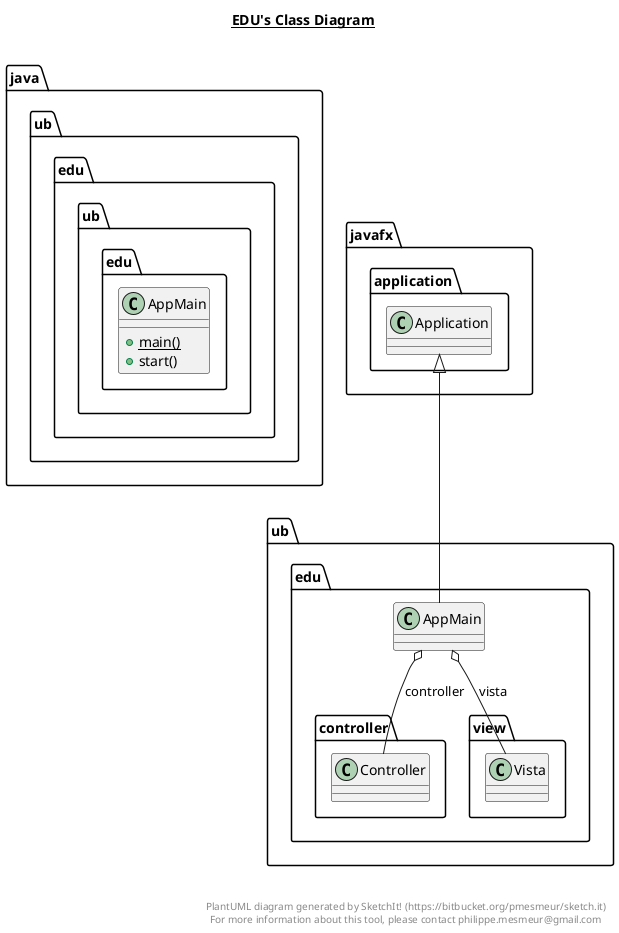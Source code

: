 @startuml

title __EDU's Class Diagram__\n

  namespace java {
    namespace ub.edu {
      class ub.edu.AppMain {
          {static} + main()
          + start()
      }
    }
  }
  

  ub.edu.AppMain -up-|> javafx.application.Application
  ub.edu.AppMain o-- ub.edu.controller.Controller : controller
  ub.edu.AppMain o-- ub.edu.view.Vista : vista


right footer


PlantUML diagram generated by SketchIt! (https://bitbucket.org/pmesmeur/sketch.it)
For more information about this tool, please contact philippe.mesmeur@gmail.com
endfooter

@enduml
